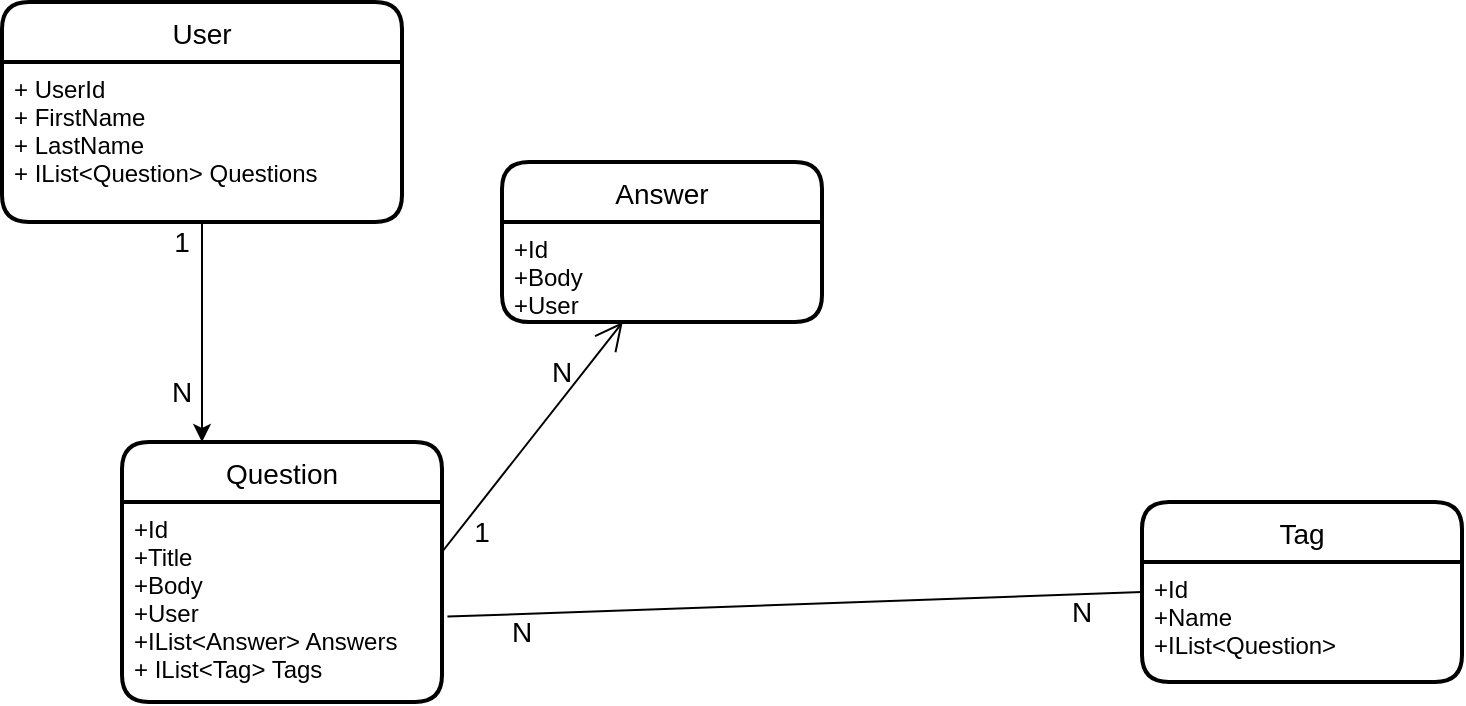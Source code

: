 <mxfile version="20.8.16" type="device"><diagram name="Page-1" id="HYkNrPwhEoZjL04-1yCZ"><mxGraphModel dx="794" dy="511" grid="1" gridSize="10" guides="1" tooltips="1" connect="1" arrows="1" fold="1" page="1" pageScale="1" pageWidth="850" pageHeight="1100" math="0" shadow="0"><root><mxCell id="0"/><mxCell id="1" parent="0"/><mxCell id="NJxs94MDfXn2KlHke76Z-1" value="User" style="swimlane;childLayout=stackLayout;horizontal=1;startSize=30;horizontalStack=0;rounded=1;fontSize=14;fontStyle=0;strokeWidth=2;resizeParent=0;resizeLast=1;shadow=0;dashed=0;align=center;" vertex="1" parent="1"><mxGeometry x="50" y="110" width="200" height="110" as="geometry"/></mxCell><mxCell id="NJxs94MDfXn2KlHke76Z-2" value="+ UserId&#10;+ FirstName&#10;+ LastName&#10;+ IList&lt;Question&gt; Questions" style="align=left;strokeColor=none;fillColor=none;spacingLeft=4;fontSize=12;verticalAlign=top;resizable=0;rotatable=0;part=1;" vertex="1" parent="NJxs94MDfXn2KlHke76Z-1"><mxGeometry y="30" width="200" height="80" as="geometry"/></mxCell><mxCell id="NJxs94MDfXn2KlHke76Z-6" value="Question" style="swimlane;childLayout=stackLayout;horizontal=1;startSize=30;horizontalStack=0;rounded=1;fontSize=14;fontStyle=0;strokeWidth=2;resizeParent=0;resizeLast=1;shadow=0;dashed=0;align=center;" vertex="1" parent="1"><mxGeometry x="110" y="330" width="160" height="130" as="geometry"/></mxCell><mxCell id="NJxs94MDfXn2KlHke76Z-7" value="+Id&#10;+Title&#10;+Body&#10;+User&#10;+IList&lt;Answer&gt; Answers &#10;+ IList&lt;Tag&gt; Tags " style="align=left;strokeColor=none;fillColor=none;spacingLeft=4;fontSize=12;verticalAlign=top;resizable=0;rotatable=0;part=1;" vertex="1" parent="NJxs94MDfXn2KlHke76Z-6"><mxGeometry y="30" width="160" height="100" as="geometry"/></mxCell><mxCell id="NJxs94MDfXn2KlHke76Z-8" value="Answer" style="swimlane;childLayout=stackLayout;horizontal=1;startSize=30;horizontalStack=0;rounded=1;fontSize=14;fontStyle=0;strokeWidth=2;resizeParent=0;resizeLast=1;shadow=0;dashed=0;align=center;" vertex="1" parent="1"><mxGeometry x="300" y="190" width="160" height="80" as="geometry"/></mxCell><mxCell id="NJxs94MDfXn2KlHke76Z-9" value="+Id&#10;+Body&#10;+User" style="align=left;strokeColor=none;fillColor=none;spacingLeft=4;fontSize=12;verticalAlign=top;resizable=0;rotatable=0;part=1;" vertex="1" parent="NJxs94MDfXn2KlHke76Z-8"><mxGeometry y="30" width="160" height="50" as="geometry"/></mxCell><mxCell id="NJxs94MDfXn2KlHke76Z-10" value="Tag" style="swimlane;childLayout=stackLayout;horizontal=1;startSize=30;horizontalStack=0;rounded=1;fontSize=14;fontStyle=0;strokeWidth=2;resizeParent=0;resizeLast=1;shadow=0;dashed=0;align=center;" vertex="1" parent="1"><mxGeometry x="620" y="360" width="160" height="90" as="geometry"/></mxCell><mxCell id="NJxs94MDfXn2KlHke76Z-11" value="+Id&#10;+Name&#10;+IList&lt;Question&gt;" style="align=left;strokeColor=none;fillColor=none;spacingLeft=4;fontSize=12;verticalAlign=top;resizable=0;rotatable=0;part=1;" vertex="1" parent="NJxs94MDfXn2KlHke76Z-10"><mxGeometry y="30" width="160" height="60" as="geometry"/></mxCell><mxCell id="NJxs94MDfXn2KlHke76Z-12" value="" style="endArrow=open;endFill=1;endSize=12;html=1;rounded=0;fontSize=14;exitX=1;exitY=0.25;exitDx=0;exitDy=0;" edge="1" parent="1" source="NJxs94MDfXn2KlHke76Z-7" target="NJxs94MDfXn2KlHke76Z-9"><mxGeometry width="160" relative="1" as="geometry"><mxPoint x="330" y="270" as="sourcePoint"/><mxPoint x="490" y="270" as="targetPoint"/></mxGeometry></mxCell><mxCell id="NJxs94MDfXn2KlHke76Z-14" value="1" style="text;html=1;strokeColor=none;fillColor=none;align=center;verticalAlign=middle;whiteSpace=wrap;rounded=0;fontSize=14;" vertex="1" parent="1"><mxGeometry x="260" y="360" width="60" height="30" as="geometry"/></mxCell><mxCell id="NJxs94MDfXn2KlHke76Z-17" value="N" style="text;html=1;strokeColor=none;fillColor=none;align=center;verticalAlign=middle;whiteSpace=wrap;rounded=0;fontSize=14;" vertex="1" parent="1"><mxGeometry x="300" y="280" width="60" height="30" as="geometry"/></mxCell><mxCell id="NJxs94MDfXn2KlHke76Z-18" value="" style="endArrow=none;html=1;rounded=0;fontSize=14;exitX=1.017;exitY=0.573;exitDx=0;exitDy=0;exitPerimeter=0;entryX=0;entryY=0.25;entryDx=0;entryDy=0;" edge="1" parent="1" source="NJxs94MDfXn2KlHke76Z-7" target="NJxs94MDfXn2KlHke76Z-11"><mxGeometry width="50" height="50" relative="1" as="geometry"><mxPoint x="380" y="290" as="sourcePoint"/><mxPoint x="500" y="460" as="targetPoint"/></mxGeometry></mxCell><mxCell id="NJxs94MDfXn2KlHke76Z-22" value="N" style="text;html=1;strokeColor=none;fillColor=none;align=center;verticalAlign=middle;whiteSpace=wrap;rounded=0;fontSize=14;" vertex="1" parent="1"><mxGeometry x="280" y="410" width="60" height="30" as="geometry"/></mxCell><mxCell id="NJxs94MDfXn2KlHke76Z-23" value="N" style="text;html=1;strokeColor=none;fillColor=none;align=center;verticalAlign=middle;whiteSpace=wrap;rounded=0;fontSize=14;" vertex="1" parent="1"><mxGeometry x="560" y="400" width="60" height="30" as="geometry"/></mxCell><mxCell id="NJxs94MDfXn2KlHke76Z-24" style="edgeStyle=orthogonalEdgeStyle;rounded=0;orthogonalLoop=1;jettySize=auto;html=1;entryX=0.25;entryY=0;entryDx=0;entryDy=0;fontSize=14;" edge="1" parent="1" source="NJxs94MDfXn2KlHke76Z-2" target="NJxs94MDfXn2KlHke76Z-6"><mxGeometry relative="1" as="geometry"/></mxCell><mxCell id="NJxs94MDfXn2KlHke76Z-25" value="1" style="text;html=1;strokeColor=none;fillColor=none;align=center;verticalAlign=middle;whiteSpace=wrap;rounded=0;fontSize=14;" vertex="1" parent="1"><mxGeometry x="110" y="215" width="60" height="30" as="geometry"/></mxCell><mxCell id="NJxs94MDfXn2KlHke76Z-26" value="N" style="text;html=1;strokeColor=none;fillColor=none;align=center;verticalAlign=middle;whiteSpace=wrap;rounded=0;fontSize=14;" vertex="1" parent="1"><mxGeometry x="110" y="290" width="60" height="30" as="geometry"/></mxCell></root></mxGraphModel></diagram></mxfile>